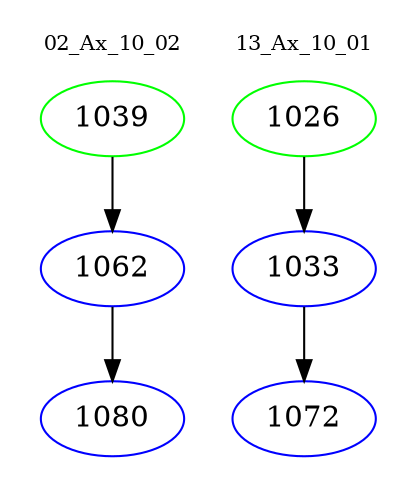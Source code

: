 digraph{
subgraph cluster_0 {
color = white
label = "02_Ax_10_02";
fontsize=10;
T0_1039 [label="1039", color="green"]
T0_1039 -> T0_1062 [color="black"]
T0_1062 [label="1062", color="blue"]
T0_1062 -> T0_1080 [color="black"]
T0_1080 [label="1080", color="blue"]
}
subgraph cluster_1 {
color = white
label = "13_Ax_10_01";
fontsize=10;
T1_1026 [label="1026", color="green"]
T1_1026 -> T1_1033 [color="black"]
T1_1033 [label="1033", color="blue"]
T1_1033 -> T1_1072 [color="black"]
T1_1072 [label="1072", color="blue"]
}
}
